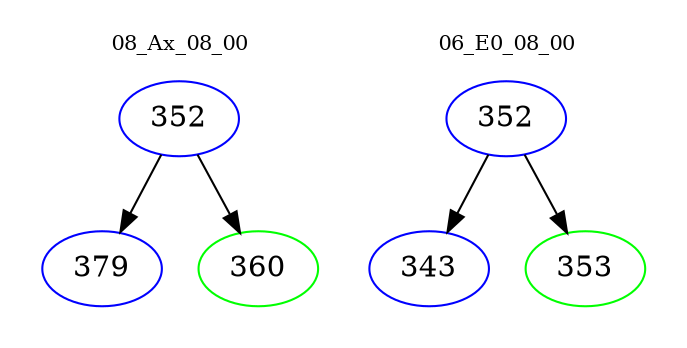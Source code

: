 digraph{
subgraph cluster_0 {
color = white
label = "08_Ax_08_00";
fontsize=10;
T0_352 [label="352", color="blue"]
T0_352 -> T0_379 [color="black"]
T0_379 [label="379", color="blue"]
T0_352 -> T0_360 [color="black"]
T0_360 [label="360", color="green"]
}
subgraph cluster_1 {
color = white
label = "06_E0_08_00";
fontsize=10;
T1_352 [label="352", color="blue"]
T1_352 -> T1_343 [color="black"]
T1_343 [label="343", color="blue"]
T1_352 -> T1_353 [color="black"]
T1_353 [label="353", color="green"]
}
}
